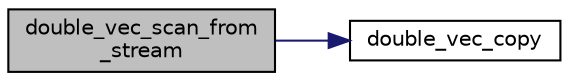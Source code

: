 digraph "double_vec_scan_from_stream"
{
  edge [fontname="Helvetica",fontsize="10",labelfontname="Helvetica",labelfontsize="10"];
  node [fontname="Helvetica",fontsize="10",shape=record];
  rankdir="LR";
  Node415 [label="double_vec_scan_from\l_stream",height=0.2,width=0.4,color="black", fillcolor="grey75", style="filled", fontcolor="black"];
  Node415 -> Node416 [color="midnightblue",fontsize="10",style="solid",fontname="Helvetica"];
  Node416 [label="double_vec_copy",height=0.2,width=0.4,color="black", fillcolor="white", style="filled",URL="$d4/d74/util_8_c.html#aee0c436dfcfcb2f8a9b32f01ec90033a"];
}

